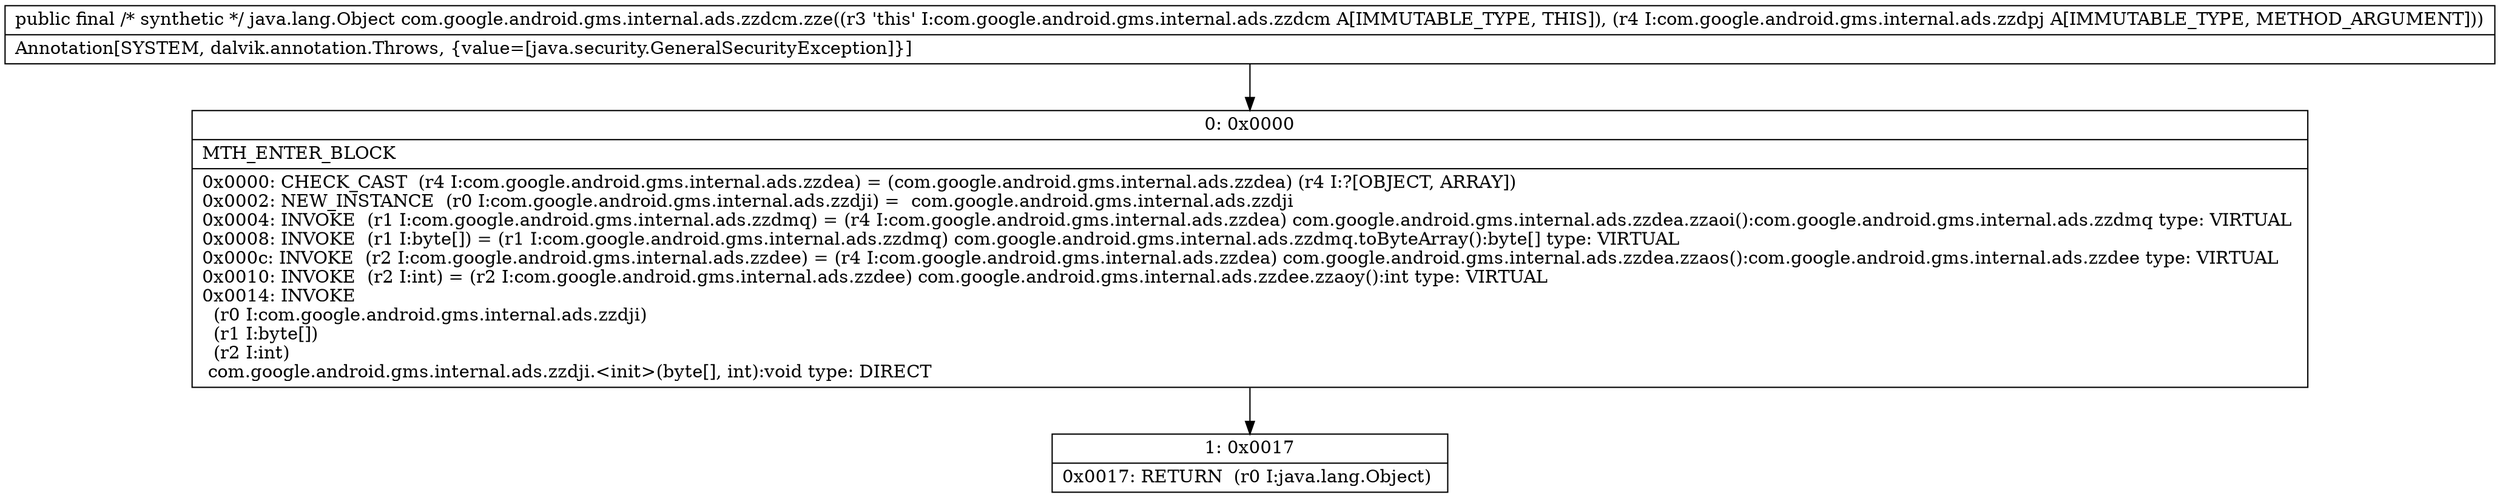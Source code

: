 digraph "CFG forcom.google.android.gms.internal.ads.zzdcm.zze(Lcom\/google\/android\/gms\/internal\/ads\/zzdpj;)Ljava\/lang\/Object;" {
Node_0 [shape=record,label="{0\:\ 0x0000|MTH_ENTER_BLOCK\l|0x0000: CHECK_CAST  (r4 I:com.google.android.gms.internal.ads.zzdea) = (com.google.android.gms.internal.ads.zzdea) (r4 I:?[OBJECT, ARRAY]) \l0x0002: NEW_INSTANCE  (r0 I:com.google.android.gms.internal.ads.zzdji) =  com.google.android.gms.internal.ads.zzdji \l0x0004: INVOKE  (r1 I:com.google.android.gms.internal.ads.zzdmq) = (r4 I:com.google.android.gms.internal.ads.zzdea) com.google.android.gms.internal.ads.zzdea.zzaoi():com.google.android.gms.internal.ads.zzdmq type: VIRTUAL \l0x0008: INVOKE  (r1 I:byte[]) = (r1 I:com.google.android.gms.internal.ads.zzdmq) com.google.android.gms.internal.ads.zzdmq.toByteArray():byte[] type: VIRTUAL \l0x000c: INVOKE  (r2 I:com.google.android.gms.internal.ads.zzdee) = (r4 I:com.google.android.gms.internal.ads.zzdea) com.google.android.gms.internal.ads.zzdea.zzaos():com.google.android.gms.internal.ads.zzdee type: VIRTUAL \l0x0010: INVOKE  (r2 I:int) = (r2 I:com.google.android.gms.internal.ads.zzdee) com.google.android.gms.internal.ads.zzdee.zzaoy():int type: VIRTUAL \l0x0014: INVOKE  \l  (r0 I:com.google.android.gms.internal.ads.zzdji)\l  (r1 I:byte[])\l  (r2 I:int)\l com.google.android.gms.internal.ads.zzdji.\<init\>(byte[], int):void type: DIRECT \l}"];
Node_1 [shape=record,label="{1\:\ 0x0017|0x0017: RETURN  (r0 I:java.lang.Object) \l}"];
MethodNode[shape=record,label="{public final \/* synthetic *\/ java.lang.Object com.google.android.gms.internal.ads.zzdcm.zze((r3 'this' I:com.google.android.gms.internal.ads.zzdcm A[IMMUTABLE_TYPE, THIS]), (r4 I:com.google.android.gms.internal.ads.zzdpj A[IMMUTABLE_TYPE, METHOD_ARGUMENT]))  | Annotation[SYSTEM, dalvik.annotation.Throws, \{value=[java.security.GeneralSecurityException]\}]\l}"];
MethodNode -> Node_0;
Node_0 -> Node_1;
}


